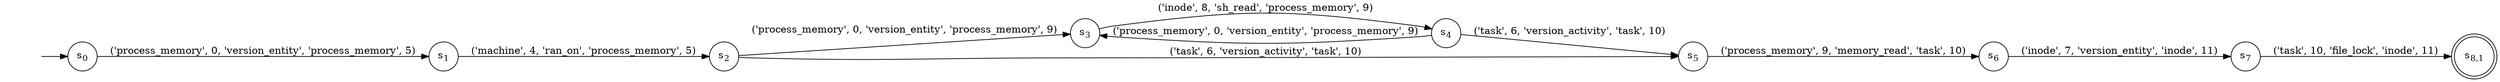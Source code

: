 digraph DFA {
    rankdir = LR;
    I [style = invis];
    I -> S0;
    S0 [label = <s<sub>0</sub>>, shape = circle];
    S1 [label = <s<sub>1</sub>>, shape = circle];
    S2 [label = <s<sub>2</sub>>, shape = circle];
    S3 [label = <s<sub>3</sub>>, shape = circle];
    S4 [label = <s<sub>4</sub>>, shape = circle];
    S4 -> S3 [label = "('process_memory', 0, 'version_entity', 'process_memory', 9)"];
    S5 [label = <s<sub>5</sub>>, shape = circle];
    S6 [label = <s<sub>6</sub>>, shape = circle];
    S7 [label = <s<sub>7</sub>>, shape = circle];
    S8 [label = <s<sub>8,1</sub>>, shape = circle, peripheries = 2];
    S7 -> S8 [label = "('task', 10, 'file_lock', 'inode', 11)"];
    S6 -> S7 [label = "('inode', 7, 'version_entity', 'inode', 11)"];
    S5 -> S6 [label = "('process_memory', 9, 'memory_read', 'task', 10)"];
    S4 -> S5 [label = "('task', 6, 'version_activity', 'task', 10)"];
    S3 -> S4 [label = "('inode', 8, 'sh_read', 'process_memory', 9)"];
    S2 -> S3 [label = "('process_memory', 0, 'version_entity', 'process_memory', 9)"];
    S2 -> S5 [label = "('task', 6, 'version_activity', 'task', 10)"];
    S1 -> S2 [label = "('machine', 4, 'ran_on', 'process_memory', 5)"];
    S0 -> S1 [label = "('process_memory', 0, 'version_entity', 'process_memory', 5)"];
}

